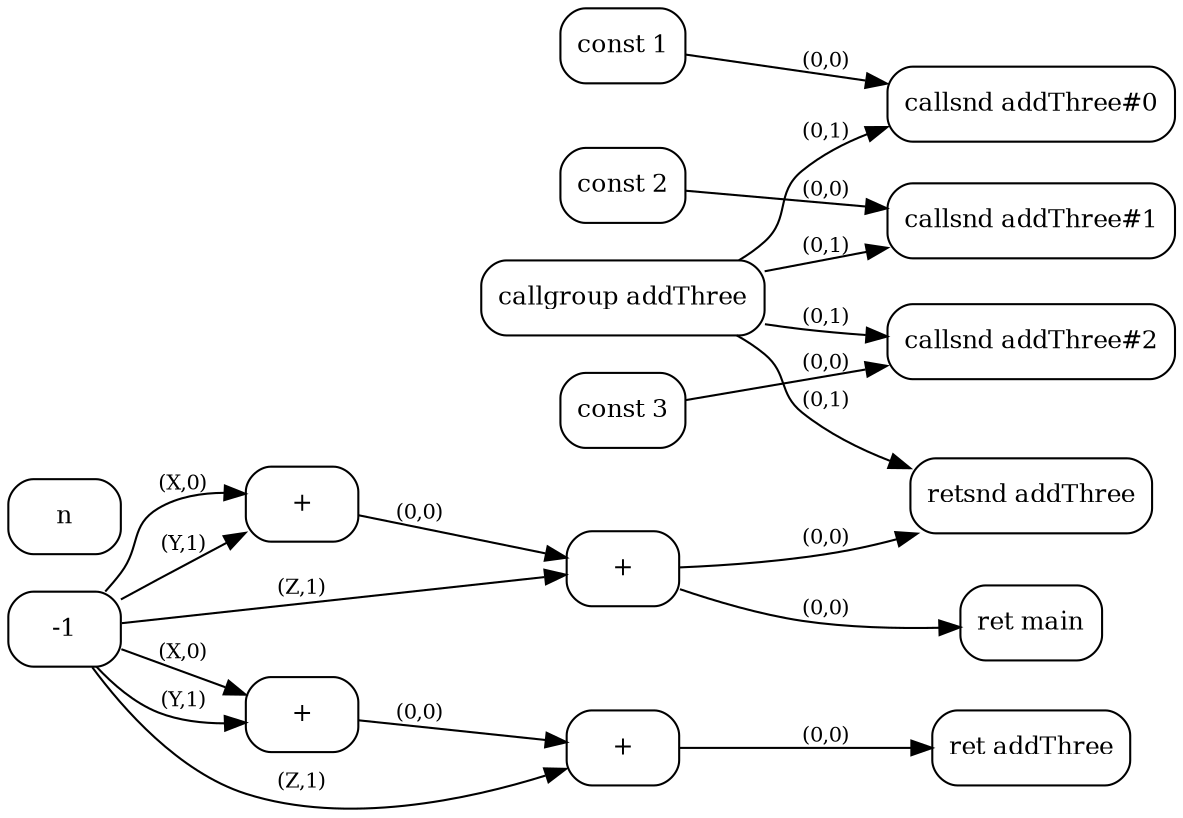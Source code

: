 digraph G {
  rankdir=LR;
  node [shape=box, style=rounded, fontsize=12];
  n0 [label="const 1"];
  n1 [label="const 2"];
  n2 [label="const 3"];
  n3 [label="callgroup addThree"];
  n4 [label="callsnd addThree#0"];
  n5 [label="callsnd addThree#1"];
  n6 [label="callsnd addThree#2"];
  n7 [label="retsnd addThree"];
  n8 [label="+"];
  n9 [label="+"];
  n10 [label="ret main"];
  n11 [label="+"];
  n12 [label="+"];
  n13 [label="ret addThree"];
  n0 -> n4 [label="(0,0)", fontsize=10];
  n3 -> n4 [label="(0,1)", fontsize=10];
  n1 -> n5 [label="(0,0)", fontsize=10];
  n3 -> n5 [label="(0,1)", fontsize=10];
  n2 -> n6 [label="(0,0)", fontsize=10];
  n3 -> n6 [label="(0,1)", fontsize=10];
  n9 -> n7 [label="(0,0)", fontsize=10];
  n3 -> n7 [label="(0,1)", fontsize=10];
  n-1 -> n8 [label="(X,0)", fontsize=10];
  n-1 -> n8 [label="(Y,1)", fontsize=10];
  n8 -> n9 [label="(0,0)", fontsize=10];
  n-1 -> n9 [label="(Z,1)", fontsize=10];
  n9 -> n10 [label="(0,0)", fontsize=10];
  n-1 -> n11 [label="(X,0)", fontsize=10];
  n-1 -> n11 [label="(Y,1)", fontsize=10];
  n11 -> n12 [label="(0,0)", fontsize=10];
  n-1 -> n12 [label="(Z,1)", fontsize=10];
  n12 -> n13 [label="(0,0)", fontsize=10];
}
